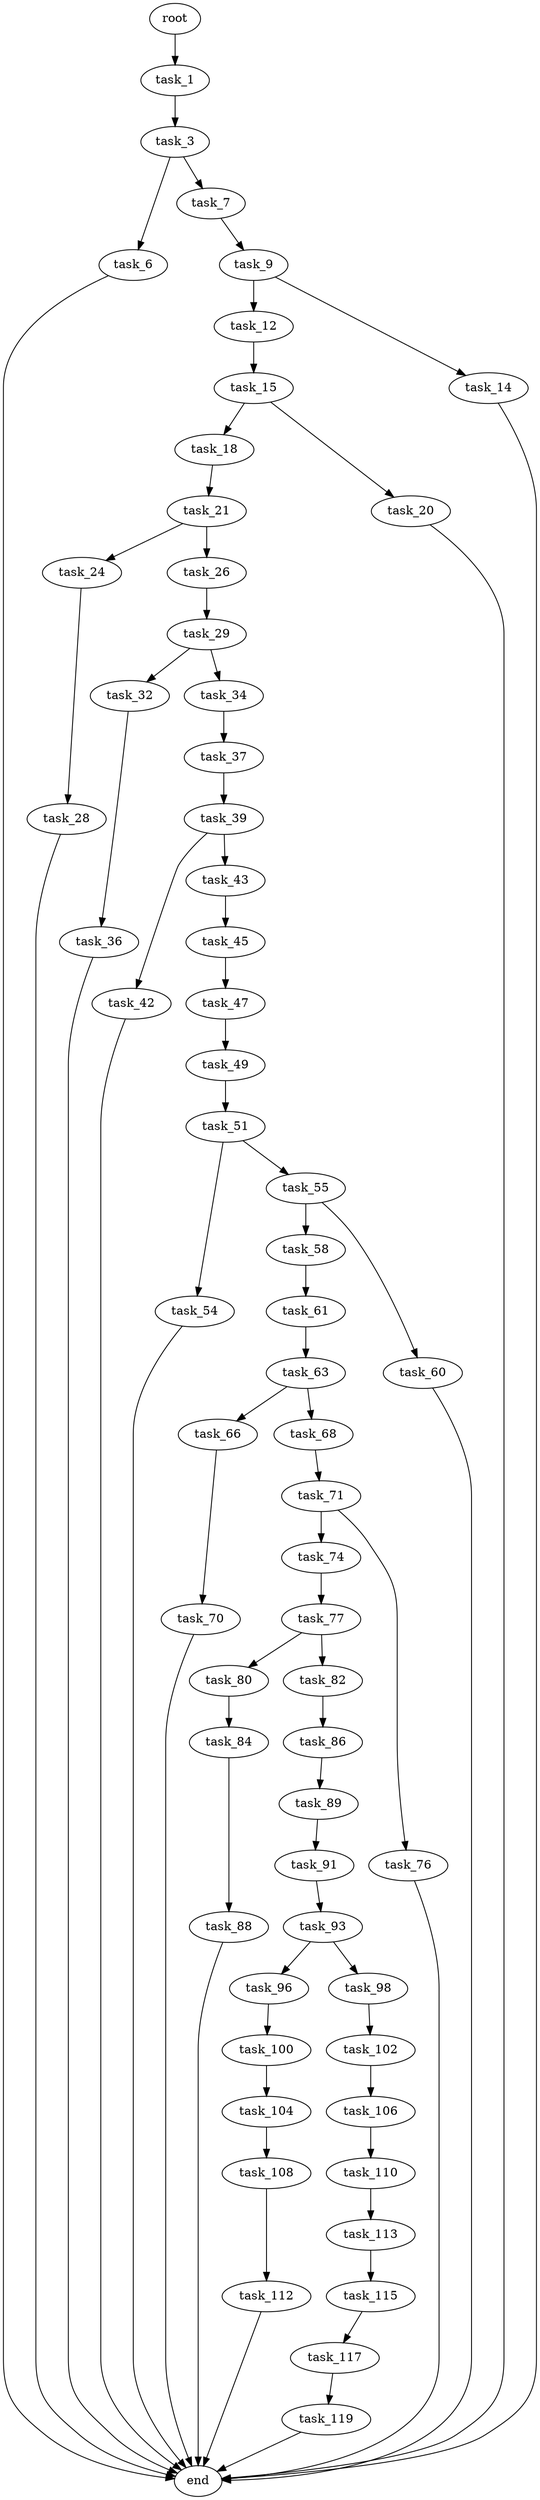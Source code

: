 digraph G {
  root [size="0.000000"];
  task_1 [size="613803145.000000"];
  task_3 [size="17359532268.000000"];
  task_6 [size="247465727952.000000"];
  task_7 [size="2472142641.000000"];
  task_9 [size="1065356224.000000"];
  task_12 [size="4059924237.000000"];
  task_14 [size="148336833378.000000"];
  task_15 [size="368293445632.000000"];
  task_18 [size="68719476736.000000"];
  task_20 [size="782757789696.000000"];
  task_21 [size="33134728855.000000"];
  task_24 [size="8589934592.000000"];
  task_26 [size="68719476736.000000"];
  task_28 [size="34718767715.000000"];
  task_29 [size="111010062248.000000"];
  task_32 [size="28991029248.000000"];
  task_34 [size="476948654974.000000"];
  task_36 [size="231928233984.000000"];
  task_37 [size="9759442354.000000"];
  task_39 [size="782757789696.000000"];
  task_42 [size="1042691700052.000000"];
  task_43 [size="22394842898.000000"];
  task_45 [size="169211421906.000000"];
  task_47 [size="5322833732.000000"];
  task_49 [size="231928233984.000000"];
  task_51 [size="3737471746.000000"];
  task_54 [size="172221798575.000000"];
  task_55 [size="16121485047.000000"];
  task_58 [size="8589934592.000000"];
  task_60 [size="782757789696.000000"];
  task_61 [size="454856148287.000000"];
  task_63 [size="28991029248.000000"];
  task_66 [size="231928233984.000000"];
  task_68 [size="11611749817.000000"];
  task_70 [size="1546525770.000000"];
  task_71 [size="14557018560.000000"];
  task_74 [size="9446771554.000000"];
  task_76 [size="477769638733.000000"];
  task_77 [size="231928233984.000000"];
  task_80 [size="3414748425.000000"];
  task_82 [size="1326969368.000000"];
  task_84 [size="579700303565.000000"];
  task_86 [size="6362769861.000000"];
  task_88 [size="8589934592.000000"];
  task_89 [size="782757789696.000000"];
  task_91 [size="411231254249.000000"];
  task_93 [size="295532991565.000000"];
  task_96 [size="3352925371.000000"];
  task_98 [size="8589934592.000000"];
  task_100 [size="549755813888.000000"];
  task_102 [size="529673280921.000000"];
  task_104 [size="68719476736.000000"];
  task_106 [size="1103286093078.000000"];
  task_108 [size="231928233984.000000"];
  task_110 [size="1073741824000.000000"];
  task_112 [size="231928233984.000000"];
  task_113 [size="50325822211.000000"];
  task_115 [size="1073741824000.000000"];
  task_117 [size="488488698639.000000"];
  task_119 [size="68719476736.000000"];
  end [size="0.000000"];

  root -> task_1 [size="1.000000"];
  task_1 -> task_3 [size="33554432.000000"];
  task_3 -> task_6 [size="301989888.000000"];
  task_3 -> task_7 [size="301989888.000000"];
  task_6 -> end [size="1.000000"];
  task_7 -> task_9 [size="75497472.000000"];
  task_9 -> task_12 [size="33554432.000000"];
  task_9 -> task_14 [size="33554432.000000"];
  task_12 -> task_15 [size="75497472.000000"];
  task_14 -> end [size="1.000000"];
  task_15 -> task_18 [size="411041792.000000"];
  task_15 -> task_20 [size="411041792.000000"];
  task_18 -> task_21 [size="134217728.000000"];
  task_20 -> end [size="1.000000"];
  task_21 -> task_24 [size="838860800.000000"];
  task_21 -> task_26 [size="838860800.000000"];
  task_24 -> task_28 [size="33554432.000000"];
  task_26 -> task_29 [size="134217728.000000"];
  task_28 -> end [size="1.000000"];
  task_29 -> task_32 [size="75497472.000000"];
  task_29 -> task_34 [size="75497472.000000"];
  task_32 -> task_36 [size="75497472.000000"];
  task_34 -> task_37 [size="301989888.000000"];
  task_36 -> end [size="1.000000"];
  task_37 -> task_39 [size="33554432.000000"];
  task_39 -> task_42 [size="679477248.000000"];
  task_39 -> task_43 [size="679477248.000000"];
  task_42 -> end [size="1.000000"];
  task_43 -> task_45 [size="411041792.000000"];
  task_45 -> task_47 [size="536870912.000000"];
  task_47 -> task_49 [size="134217728.000000"];
  task_49 -> task_51 [size="301989888.000000"];
  task_51 -> task_54 [size="75497472.000000"];
  task_51 -> task_55 [size="75497472.000000"];
  task_54 -> end [size="1.000000"];
  task_55 -> task_58 [size="536870912.000000"];
  task_55 -> task_60 [size="536870912.000000"];
  task_58 -> task_61 [size="33554432.000000"];
  task_60 -> end [size="1.000000"];
  task_61 -> task_63 [size="411041792.000000"];
  task_63 -> task_66 [size="75497472.000000"];
  task_63 -> task_68 [size="75497472.000000"];
  task_66 -> task_70 [size="301989888.000000"];
  task_68 -> task_71 [size="301989888.000000"];
  task_70 -> end [size="1.000000"];
  task_71 -> task_74 [size="411041792.000000"];
  task_71 -> task_76 [size="411041792.000000"];
  task_74 -> task_77 [size="33554432.000000"];
  task_76 -> end [size="1.000000"];
  task_77 -> task_80 [size="301989888.000000"];
  task_77 -> task_82 [size="301989888.000000"];
  task_80 -> task_84 [size="301989888.000000"];
  task_82 -> task_86 [size="75497472.000000"];
  task_84 -> task_88 [size="536870912.000000"];
  task_86 -> task_89 [size="209715200.000000"];
  task_88 -> end [size="1.000000"];
  task_89 -> task_91 [size="679477248.000000"];
  task_91 -> task_93 [size="301989888.000000"];
  task_93 -> task_96 [size="209715200.000000"];
  task_93 -> task_98 [size="209715200.000000"];
  task_96 -> task_100 [size="75497472.000000"];
  task_98 -> task_102 [size="33554432.000000"];
  task_100 -> task_104 [size="536870912.000000"];
  task_102 -> task_106 [size="536870912.000000"];
  task_104 -> task_108 [size="134217728.000000"];
  task_106 -> task_110 [size="679477248.000000"];
  task_108 -> task_112 [size="301989888.000000"];
  task_110 -> task_113 [size="838860800.000000"];
  task_112 -> end [size="1.000000"];
  task_113 -> task_115 [size="838860800.000000"];
  task_115 -> task_117 [size="838860800.000000"];
  task_117 -> task_119 [size="411041792.000000"];
  task_119 -> end [size="1.000000"];
}

